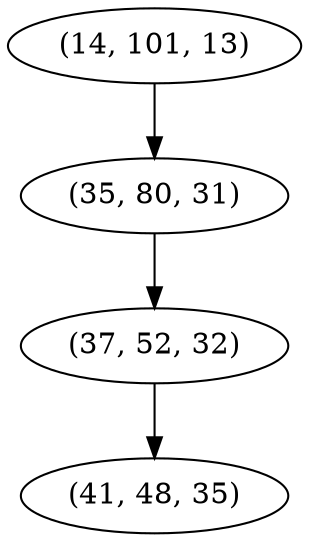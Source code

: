 digraph tree {
    "(14, 101, 13)";
    "(35, 80, 31)";
    "(37, 52, 32)";
    "(41, 48, 35)";
    "(14, 101, 13)" -> "(35, 80, 31)";
    "(35, 80, 31)" -> "(37, 52, 32)";
    "(37, 52, 32)" -> "(41, 48, 35)";
}
